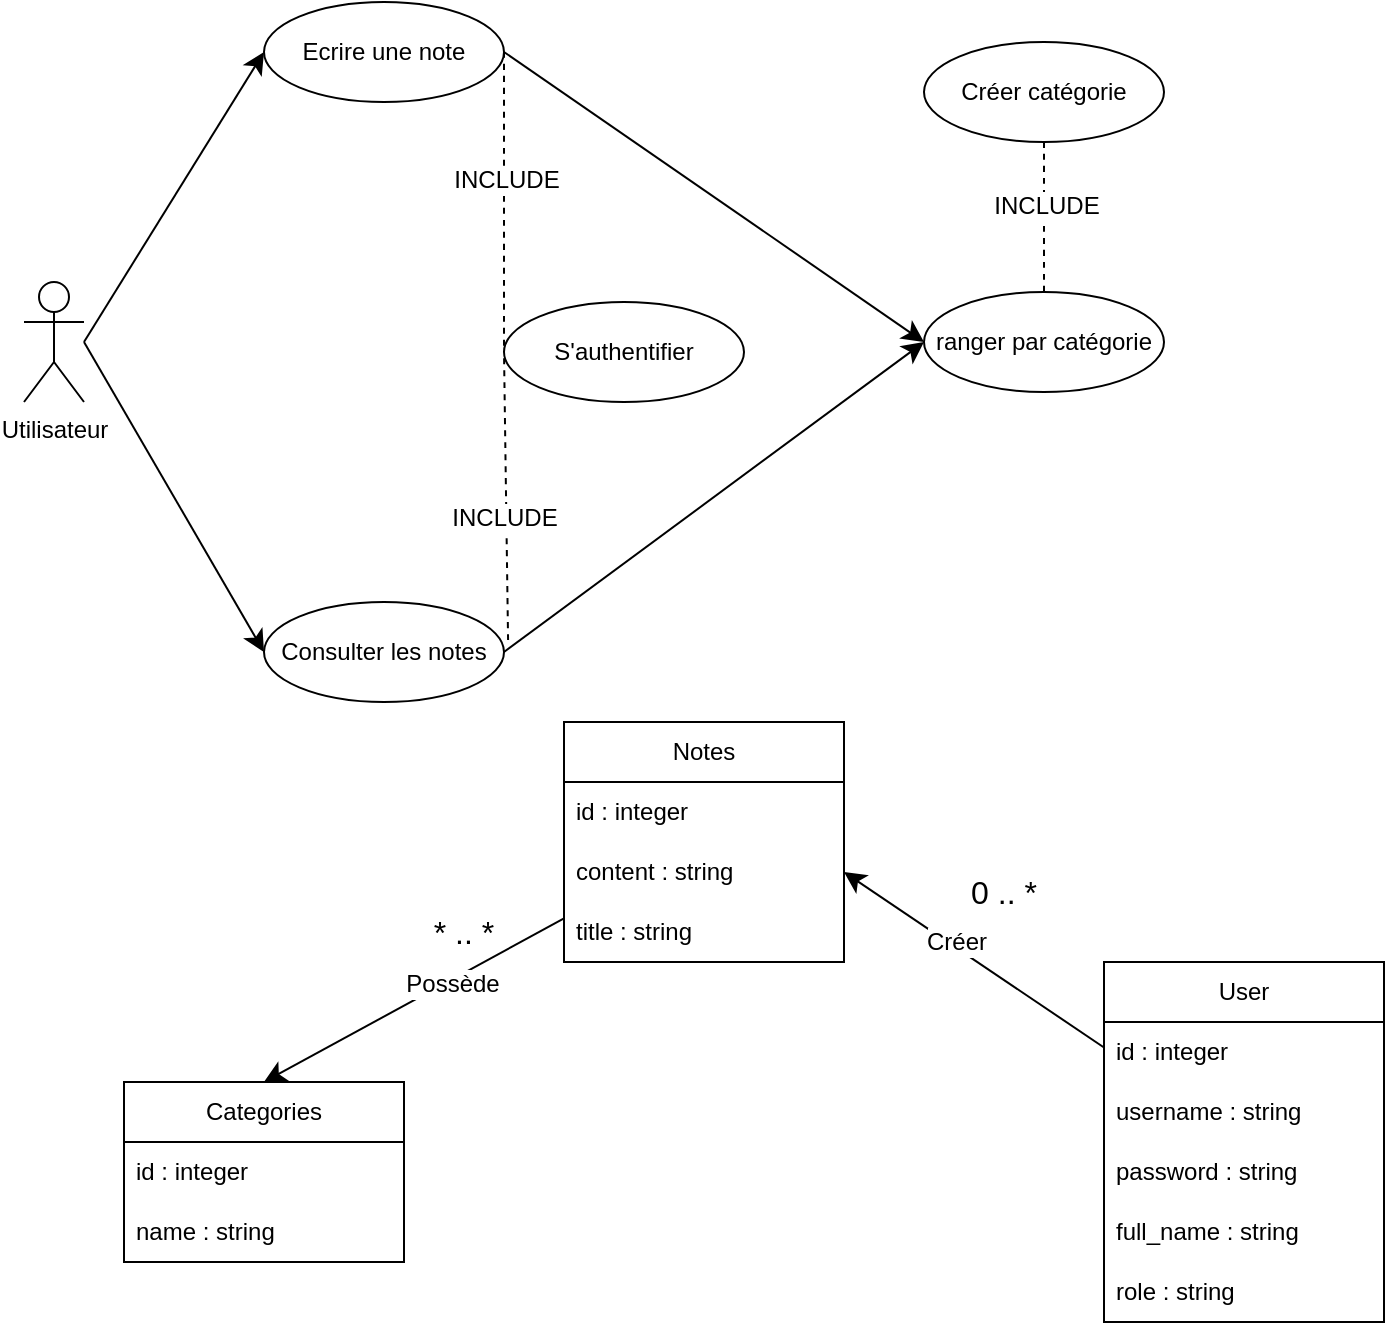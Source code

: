 <mxfile version="24.8.6">
  <diagram name="Page-1" id="2YBvvXClWsGukQMizWep">
    <mxGraphModel dx="1248" dy="1488" grid="1" gridSize="10" guides="1" tooltips="1" connect="1" arrows="1" fold="1" page="1" pageScale="1" pageWidth="850" pageHeight="1100" math="0" shadow="0">
      <root>
        <mxCell id="0" />
        <mxCell id="1" parent="0" />
        <mxCell id="uvn2XyPEJTigjgjqi2YG-10" style="edgeStyle=none;curved=1;rounded=0;orthogonalLoop=1;jettySize=auto;html=1;entryX=0;entryY=0.5;entryDx=0;entryDy=0;fontSize=12;startSize=8;endSize=8;" edge="1" parent="1" target="uvn2XyPEJTigjgjqi2YG-3">
          <mxGeometry relative="1" as="geometry">
            <mxPoint x="70" y="200" as="sourcePoint" />
          </mxGeometry>
        </mxCell>
        <mxCell id="uvn2XyPEJTigjgjqi2YG-11" style="edgeStyle=none;curved=1;rounded=0;orthogonalLoop=1;jettySize=auto;html=1;entryX=0;entryY=0.5;entryDx=0;entryDy=0;fontSize=12;startSize=8;endSize=8;" edge="1" parent="1" target="uvn2XyPEJTigjgjqi2YG-4">
          <mxGeometry relative="1" as="geometry">
            <mxPoint x="70" y="200" as="sourcePoint" />
          </mxGeometry>
        </mxCell>
        <mxCell id="uvn2XyPEJTigjgjqi2YG-1" value="Utilisateur" style="shape=umlActor;verticalLabelPosition=bottom;verticalAlign=top;html=1;outlineConnect=0;" vertex="1" parent="1">
          <mxGeometry x="40" y="170" width="30" height="60" as="geometry" />
        </mxCell>
        <mxCell id="uvn2XyPEJTigjgjqi2YG-13" style="edgeStyle=none;curved=1;rounded=0;orthogonalLoop=1;jettySize=auto;html=1;entryX=0;entryY=0.5;entryDx=0;entryDy=0;fontSize=12;startSize=8;endSize=8;exitX=1;exitY=0.5;exitDx=0;exitDy=0;" edge="1" parent="1" source="uvn2XyPEJTigjgjqi2YG-3" target="uvn2XyPEJTigjgjqi2YG-12">
          <mxGeometry relative="1" as="geometry" />
        </mxCell>
        <mxCell id="uvn2XyPEJTigjgjqi2YG-3" value="Ecrire une note" style="ellipse;whiteSpace=wrap;html=1;" vertex="1" parent="1">
          <mxGeometry x="160" y="30" width="120" height="50" as="geometry" />
        </mxCell>
        <mxCell id="uvn2XyPEJTigjgjqi2YG-14" style="edgeStyle=none;curved=1;rounded=0;orthogonalLoop=1;jettySize=auto;html=1;entryX=0;entryY=0.5;entryDx=0;entryDy=0;fontSize=12;startSize=8;endSize=8;exitX=1;exitY=0.5;exitDx=0;exitDy=0;" edge="1" parent="1" source="uvn2XyPEJTigjgjqi2YG-4" target="uvn2XyPEJTigjgjqi2YG-12">
          <mxGeometry relative="1" as="geometry" />
        </mxCell>
        <mxCell id="uvn2XyPEJTigjgjqi2YG-4" value="Consulter les notes" style="ellipse;whiteSpace=wrap;html=1;" vertex="1" parent="1">
          <mxGeometry x="160" y="330" width="120" height="50" as="geometry" />
        </mxCell>
        <mxCell id="uvn2XyPEJTigjgjqi2YG-5" value="S&#39;authentifier" style="ellipse;whiteSpace=wrap;html=1;" vertex="1" parent="1">
          <mxGeometry x="280" y="180" width="120" height="50" as="geometry" />
        </mxCell>
        <mxCell id="uvn2XyPEJTigjgjqi2YG-6" value="" style="endArrow=none;dashed=1;html=1;rounded=0;fontSize=12;startSize=8;endSize=8;curved=1;exitX=1;exitY=0.5;exitDx=0;exitDy=0;entryX=0;entryY=0.5;entryDx=0;entryDy=0;" edge="1" parent="1" source="uvn2XyPEJTigjgjqi2YG-3" target="uvn2XyPEJTigjgjqi2YG-5">
          <mxGeometry width="50" height="50" relative="1" as="geometry">
            <mxPoint x="250" y="310" as="sourcePoint" />
            <mxPoint x="300" y="260" as="targetPoint" />
          </mxGeometry>
        </mxCell>
        <mxCell id="uvn2XyPEJTigjgjqi2YG-7" value="INCLUDE" style="edgeLabel;html=1;align=center;verticalAlign=middle;resizable=0;points=[];fontSize=12;" vertex="1" connectable="0" parent="uvn2XyPEJTigjgjqi2YG-6">
          <mxGeometry x="-0.154" y="1" relative="1" as="geometry">
            <mxPoint as="offset" />
          </mxGeometry>
        </mxCell>
        <mxCell id="uvn2XyPEJTigjgjqi2YG-8" value="" style="endArrow=none;dashed=1;html=1;rounded=0;fontSize=12;startSize=8;endSize=8;curved=1;exitX=1.017;exitY=0.38;exitDx=0;exitDy=0;entryX=0;entryY=0.5;entryDx=0;entryDy=0;exitPerimeter=0;" edge="1" parent="1" source="uvn2XyPEJTigjgjqi2YG-4" target="uvn2XyPEJTigjgjqi2YG-5">
          <mxGeometry width="50" height="50" relative="1" as="geometry">
            <mxPoint x="290" y="145" as="sourcePoint" />
            <mxPoint x="340" y="215" as="targetPoint" />
          </mxGeometry>
        </mxCell>
        <mxCell id="uvn2XyPEJTigjgjqi2YG-9" value="INCLUDE" style="edgeLabel;html=1;align=center;verticalAlign=middle;resizable=0;points=[];fontSize=12;" vertex="1" connectable="0" parent="uvn2XyPEJTigjgjqi2YG-8">
          <mxGeometry x="-0.154" y="1" relative="1" as="geometry">
            <mxPoint as="offset" />
          </mxGeometry>
        </mxCell>
        <mxCell id="uvn2XyPEJTigjgjqi2YG-12" value="ranger par catégorie" style="ellipse;whiteSpace=wrap;html=1;" vertex="1" parent="1">
          <mxGeometry x="490" y="175" width="120" height="50" as="geometry" />
        </mxCell>
        <mxCell id="uvn2XyPEJTigjgjqi2YG-15" value="Créer catégorie" style="ellipse;whiteSpace=wrap;html=1;" vertex="1" parent="1">
          <mxGeometry x="490" y="50" width="120" height="50" as="geometry" />
        </mxCell>
        <mxCell id="uvn2XyPEJTigjgjqi2YG-16" value="" style="endArrow=none;dashed=1;html=1;rounded=0;fontSize=12;startSize=8;endSize=8;curved=1;exitX=0.5;exitY=1;exitDx=0;exitDy=0;" edge="1" parent="1" source="uvn2XyPEJTigjgjqi2YG-15" target="uvn2XyPEJTigjgjqi2YG-12">
          <mxGeometry width="50" height="50" relative="1" as="geometry">
            <mxPoint x="290" y="65" as="sourcePoint" />
            <mxPoint x="290" y="215" as="targetPoint" />
          </mxGeometry>
        </mxCell>
        <mxCell id="uvn2XyPEJTigjgjqi2YG-17" value="INCLUDE" style="edgeLabel;html=1;align=center;verticalAlign=middle;resizable=0;points=[];fontSize=12;" vertex="1" connectable="0" parent="uvn2XyPEJTigjgjqi2YG-16">
          <mxGeometry x="-0.154" y="1" relative="1" as="geometry">
            <mxPoint as="offset" />
          </mxGeometry>
        </mxCell>
        <mxCell id="uvn2XyPEJTigjgjqi2YG-35" style="edgeStyle=none;curved=1;rounded=0;orthogonalLoop=1;jettySize=auto;html=1;entryX=0.5;entryY=0;entryDx=0;entryDy=0;fontSize=12;startSize=8;endSize=8;" edge="1" parent="1" source="uvn2XyPEJTigjgjqi2YG-19" target="uvn2XyPEJTigjgjqi2YG-23">
          <mxGeometry relative="1" as="geometry" />
        </mxCell>
        <mxCell id="uvn2XyPEJTigjgjqi2YG-36" value="Possède" style="edgeLabel;html=1;align=center;verticalAlign=middle;resizable=0;points=[];fontSize=12;" vertex="1" connectable="0" parent="uvn2XyPEJTigjgjqi2YG-35">
          <mxGeometry x="-0.236" y="1" relative="1" as="geometry">
            <mxPoint x="1" as="offset" />
          </mxGeometry>
        </mxCell>
        <mxCell id="uvn2XyPEJTigjgjqi2YG-19" value="Notes" style="swimlane;fontStyle=0;childLayout=stackLayout;horizontal=1;startSize=30;horizontalStack=0;resizeParent=1;resizeParentMax=0;resizeLast=0;collapsible=1;marginBottom=0;whiteSpace=wrap;html=1;" vertex="1" parent="1">
          <mxGeometry x="310" y="390" width="140" height="120" as="geometry" />
        </mxCell>
        <mxCell id="uvn2XyPEJTigjgjqi2YG-20" value="id : integer" style="text;strokeColor=none;fillColor=none;align=left;verticalAlign=middle;spacingLeft=4;spacingRight=4;overflow=hidden;points=[[0,0.5],[1,0.5]];portConstraint=eastwest;rotatable=0;whiteSpace=wrap;html=1;" vertex="1" parent="uvn2XyPEJTigjgjqi2YG-19">
          <mxGeometry y="30" width="140" height="30" as="geometry" />
        </mxCell>
        <mxCell id="uvn2XyPEJTigjgjqi2YG-21" value="content : string" style="text;strokeColor=none;fillColor=none;align=left;verticalAlign=middle;spacingLeft=4;spacingRight=4;overflow=hidden;points=[[0,0.5],[1,0.5]];portConstraint=eastwest;rotatable=0;whiteSpace=wrap;html=1;" vertex="1" parent="uvn2XyPEJTigjgjqi2YG-19">
          <mxGeometry y="60" width="140" height="30" as="geometry" />
        </mxCell>
        <mxCell id="uvn2XyPEJTigjgjqi2YG-22" value="title : string" style="text;strokeColor=none;fillColor=none;align=left;verticalAlign=middle;spacingLeft=4;spacingRight=4;overflow=hidden;points=[[0,0.5],[1,0.5]];portConstraint=eastwest;rotatable=0;whiteSpace=wrap;html=1;" vertex="1" parent="uvn2XyPEJTigjgjqi2YG-19">
          <mxGeometry y="90" width="140" height="30" as="geometry" />
        </mxCell>
        <mxCell id="uvn2XyPEJTigjgjqi2YG-23" value="Categories" style="swimlane;fontStyle=0;childLayout=stackLayout;horizontal=1;startSize=30;horizontalStack=0;resizeParent=1;resizeParentMax=0;resizeLast=0;collapsible=1;marginBottom=0;whiteSpace=wrap;html=1;" vertex="1" parent="1">
          <mxGeometry x="90" y="570" width="140" height="90" as="geometry" />
        </mxCell>
        <mxCell id="uvn2XyPEJTigjgjqi2YG-24" value="id : integer" style="text;strokeColor=none;fillColor=none;align=left;verticalAlign=middle;spacingLeft=4;spacingRight=4;overflow=hidden;points=[[0,0.5],[1,0.5]];portConstraint=eastwest;rotatable=0;whiteSpace=wrap;html=1;" vertex="1" parent="uvn2XyPEJTigjgjqi2YG-23">
          <mxGeometry y="30" width="140" height="30" as="geometry" />
        </mxCell>
        <mxCell id="uvn2XyPEJTigjgjqi2YG-25" value="name : string" style="text;strokeColor=none;fillColor=none;align=left;verticalAlign=middle;spacingLeft=4;spacingRight=4;overflow=hidden;points=[[0,0.5],[1,0.5]];portConstraint=eastwest;rotatable=0;whiteSpace=wrap;html=1;" vertex="1" parent="uvn2XyPEJTigjgjqi2YG-23">
          <mxGeometry y="60" width="140" height="30" as="geometry" />
        </mxCell>
        <mxCell id="uvn2XyPEJTigjgjqi2YG-39" style="edgeStyle=none;curved=1;rounded=0;orthogonalLoop=1;jettySize=auto;html=1;entryX=1;entryY=0.5;entryDx=0;entryDy=0;fontSize=12;startSize=8;endSize=8;" edge="1" parent="1" source="uvn2XyPEJTigjgjqi2YG-27" target="uvn2XyPEJTigjgjqi2YG-21">
          <mxGeometry relative="1" as="geometry" />
        </mxCell>
        <mxCell id="uvn2XyPEJTigjgjqi2YG-40" value="Créer" style="edgeLabel;html=1;align=center;verticalAlign=middle;resizable=0;points=[];fontSize=12;" vertex="1" connectable="0" parent="uvn2XyPEJTigjgjqi2YG-39">
          <mxGeometry x="0.176" y="-2" relative="1" as="geometry">
            <mxPoint x="1" as="offset" />
          </mxGeometry>
        </mxCell>
        <mxCell id="uvn2XyPEJTigjgjqi2YG-27" value="User" style="swimlane;fontStyle=0;childLayout=stackLayout;horizontal=1;startSize=30;horizontalStack=0;resizeParent=1;resizeParentMax=0;resizeLast=0;collapsible=1;marginBottom=0;whiteSpace=wrap;html=1;" vertex="1" parent="1">
          <mxGeometry x="580" y="510" width="140" height="180" as="geometry" />
        </mxCell>
        <mxCell id="uvn2XyPEJTigjgjqi2YG-28" value="id : integer&amp;nbsp;" style="text;strokeColor=none;fillColor=none;align=left;verticalAlign=middle;spacingLeft=4;spacingRight=4;overflow=hidden;points=[[0,0.5],[1,0.5]];portConstraint=eastwest;rotatable=0;whiteSpace=wrap;html=1;" vertex="1" parent="uvn2XyPEJTigjgjqi2YG-27">
          <mxGeometry y="30" width="140" height="30" as="geometry" />
        </mxCell>
        <mxCell id="uvn2XyPEJTigjgjqi2YG-29" value="username : string" style="text;strokeColor=none;fillColor=none;align=left;verticalAlign=middle;spacingLeft=4;spacingRight=4;overflow=hidden;points=[[0,0.5],[1,0.5]];portConstraint=eastwest;rotatable=0;whiteSpace=wrap;html=1;" vertex="1" parent="uvn2XyPEJTigjgjqi2YG-27">
          <mxGeometry y="60" width="140" height="30" as="geometry" />
        </mxCell>
        <mxCell id="uvn2XyPEJTigjgjqi2YG-30" value="password : string" style="text;strokeColor=none;fillColor=none;align=left;verticalAlign=middle;spacingLeft=4;spacingRight=4;overflow=hidden;points=[[0,0.5],[1,0.5]];portConstraint=eastwest;rotatable=0;whiteSpace=wrap;html=1;" vertex="1" parent="uvn2XyPEJTigjgjqi2YG-27">
          <mxGeometry y="90" width="140" height="30" as="geometry" />
        </mxCell>
        <mxCell id="uvn2XyPEJTigjgjqi2YG-32" value="full_name : string" style="text;strokeColor=none;fillColor=none;align=left;verticalAlign=middle;spacingLeft=4;spacingRight=4;overflow=hidden;points=[[0,0.5],[1,0.5]];portConstraint=eastwest;rotatable=0;whiteSpace=wrap;html=1;" vertex="1" parent="uvn2XyPEJTigjgjqi2YG-27">
          <mxGeometry y="120" width="140" height="30" as="geometry" />
        </mxCell>
        <mxCell id="uvn2XyPEJTigjgjqi2YG-31" value="role : string" style="text;strokeColor=none;fillColor=none;align=left;verticalAlign=middle;spacingLeft=4;spacingRight=4;overflow=hidden;points=[[0,0.5],[1,0.5]];portConstraint=eastwest;rotatable=0;whiteSpace=wrap;html=1;" vertex="1" parent="uvn2XyPEJTigjgjqi2YG-27">
          <mxGeometry y="150" width="140" height="30" as="geometry" />
        </mxCell>
        <mxCell id="uvn2XyPEJTigjgjqi2YG-37" value="0 .. *" style="text;html=1;align=center;verticalAlign=middle;whiteSpace=wrap;rounded=0;fontSize=16;" vertex="1" parent="1">
          <mxGeometry x="500" y="460" width="60" height="30" as="geometry" />
        </mxCell>
        <mxCell id="uvn2XyPEJTigjgjqi2YG-41" value="* .. *" style="text;html=1;align=center;verticalAlign=middle;whiteSpace=wrap;rounded=0;fontSize=16;" vertex="1" parent="1">
          <mxGeometry x="230" y="480" width="60" height="30" as="geometry" />
        </mxCell>
      </root>
    </mxGraphModel>
  </diagram>
</mxfile>
